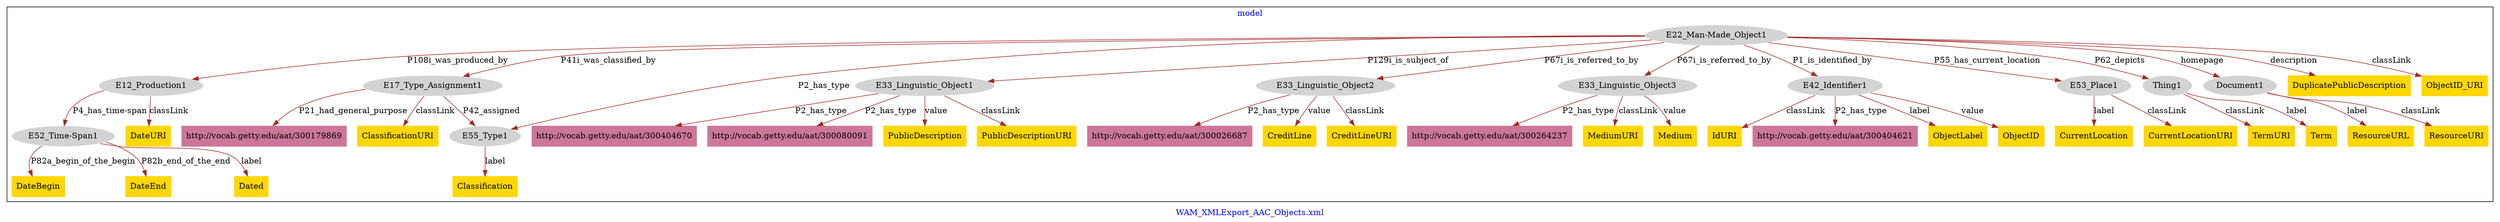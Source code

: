 digraph n0 {
fontcolor="blue"
remincross="true"
label="WAM_XMLExport_AAC_Objects.xml"
subgraph cluster {
label="model"
n2[style="filled",color="white",fillcolor="lightgray",label="E12_Production1"];
n3[style="filled",color="white",fillcolor="lightgray",label="E52_Time-Span1"];
n4[style="filled",color="white",fillcolor="lightgray",label="E17_Type_Assignment1"];
n5[style="filled",color="white",fillcolor="lightgray",label="E55_Type1"];
n6[style="filled",color="white",fillcolor="lightgray",label="E22_Man-Made_Object1"];
n7[style="filled",color="white",fillcolor="lightgray",label="E33_Linguistic_Object1"];
n8[style="filled",color="white",fillcolor="lightgray",label="E33_Linguistic_Object2"];
n9[style="filled",color="white",fillcolor="lightgray",label="E33_Linguistic_Object3"];
n10[style="filled",color="white",fillcolor="lightgray",label="E42_Identifier1"];
n11[style="filled",color="white",fillcolor="lightgray",label="E53_Place1"];
n12[style="filled",color="white",fillcolor="lightgray",label="Thing1"];
n13[style="filled",color="white",fillcolor="lightgray",label="Document1"];
n14[shape="plaintext",style="filled",fillcolor="gold",label="PublicDescription"];
n15[shape="plaintext",style="filled",fillcolor="gold",label="TermURI"];
n16[shape="plaintext",style="filled",fillcolor="gold",label="ResourceURL"];
n17[shape="plaintext",style="filled",fillcolor="gold",label="CreditLine"];
n18[shape="plaintext",style="filled",fillcolor="gold",label="ClassificationURI"];
n19[shape="plaintext",style="filled",fillcolor="gold",label="Dated"];
n20[shape="plaintext",style="filled",fillcolor="gold",label="DateURI"];
n21[shape="plaintext",style="filled",fillcolor="gold",label="CurrentLocation"];
n22[shape="plaintext",style="filled",fillcolor="gold",label="MediumURI"];
n23[shape="plaintext",style="filled",fillcolor="gold",label="Medium"];
n24[shape="plaintext",style="filled",fillcolor="gold",label="Term"];
n25[shape="plaintext",style="filled",fillcolor="gold",label="DateBegin"];
n26[shape="plaintext",style="filled",fillcolor="gold",label="ObjectLabel"];
n27[shape="plaintext",style="filled",fillcolor="gold",label="DuplicatePublicDescription"];
n28[shape="plaintext",style="filled",fillcolor="gold",label="CurrentLocationURI"];
n29[shape="plaintext",style="filled",fillcolor="gold",label="ObjectID"];
n30[shape="plaintext",style="filled",fillcolor="gold",label="CreditLineURI"];
n31[shape="plaintext",style="filled",fillcolor="gold",label="DateEnd"];
n32[shape="plaintext",style="filled",fillcolor="gold",label="ObjectID_URI"];
n33[shape="plaintext",style="filled",fillcolor="gold",label="IdURI"];
n34[shape="plaintext",style="filled",fillcolor="gold",label="PublicDescriptionURI"];
n35[shape="plaintext",style="filled",fillcolor="gold",label="Classification"];
n36[shape="plaintext",style="filled",fillcolor="gold",label="ResourceURI"];
n37[shape="plaintext",style="filled",fillcolor="#CC7799",label="http://vocab.getty.edu/aat/300404621"];
n38[shape="plaintext",style="filled",fillcolor="#CC7799",label="http://vocab.getty.edu/aat/300179869"];
n39[shape="plaintext",style="filled",fillcolor="#CC7799",label="http://vocab.getty.edu/aat/300026687"];
n40[shape="plaintext",style="filled",fillcolor="#CC7799",label="http://vocab.getty.edu/aat/300404670"];
n41[shape="plaintext",style="filled",fillcolor="#CC7799",label="http://vocab.getty.edu/aat/300080091"];
n42[shape="plaintext",style="filled",fillcolor="#CC7799",label="http://vocab.getty.edu/aat/300264237"];
}
n2 -> n3[color="brown",fontcolor="black",label="P4_has_time-span"]
n4 -> n5[color="brown",fontcolor="black",label="P42_assigned"]
n6 -> n2[color="brown",fontcolor="black",label="P108i_was_produced_by"]
n6 -> n4[color="brown",fontcolor="black",label="P41i_was_classified_by"]
n6 -> n7[color="brown",fontcolor="black",label="P129i_is_subject_of"]
n6 -> n8[color="brown",fontcolor="black",label="P67i_is_referred_to_by"]
n6 -> n9[color="brown",fontcolor="black",label="P67i_is_referred_to_by"]
n6 -> n10[color="brown",fontcolor="black",label="P1_is_identified_by"]
n6 -> n11[color="brown",fontcolor="black",label="P55_has_current_location"]
n6 -> n12[color="brown",fontcolor="black",label="P62_depicts"]
n6 -> n13[color="brown",fontcolor="black",label="homepage"]
n7 -> n14[color="brown",fontcolor="black",label="value"]
n12 -> n15[color="brown",fontcolor="black",label="classLink"]
n13 -> n16[color="brown",fontcolor="black",label="label"]
n8 -> n17[color="brown",fontcolor="black",label="value"]
n4 -> n18[color="brown",fontcolor="black",label="classLink"]
n3 -> n19[color="brown",fontcolor="black",label="label"]
n2 -> n20[color="brown",fontcolor="black",label="classLink"]
n11 -> n21[color="brown",fontcolor="black",label="label"]
n9 -> n22[color="brown",fontcolor="black",label="classLink"]
n9 -> n23[color="brown",fontcolor="black",label="value"]
n12 -> n24[color="brown",fontcolor="black",label="label"]
n3 -> n25[color="brown",fontcolor="black",label="P82a_begin_of_the_begin"]
n10 -> n26[color="brown",fontcolor="black",label="label"]
n6 -> n27[color="brown",fontcolor="black",label="description"]
n11 -> n28[color="brown",fontcolor="black",label="classLink"]
n10 -> n29[color="brown",fontcolor="black",label="value"]
n8 -> n30[color="brown",fontcolor="black",label="classLink"]
n3 -> n31[color="brown",fontcolor="black",label="P82b_end_of_the_end"]
n6 -> n32[color="brown",fontcolor="black",label="classLink"]
n10 -> n33[color="brown",fontcolor="black",label="classLink"]
n7 -> n34[color="brown",fontcolor="black",label="classLink"]
n5 -> n35[color="brown",fontcolor="black",label="label"]
n13 -> n36[color="brown",fontcolor="black",label="classLink"]
n6 -> n5[color="brown",fontcolor="black",label="P2_has_type"]
n10 -> n37[color="brown",fontcolor="black",label="P2_has_type"]
n4 -> n38[color="brown",fontcolor="black",label="P21_had_general_purpose"]
n8 -> n39[color="brown",fontcolor="black",label="P2_has_type"]
n7 -> n40[color="brown",fontcolor="black",label="P2_has_type"]
n7 -> n41[color="brown",fontcolor="black",label="P2_has_type"]
n9 -> n42[color="brown",fontcolor="black",label="P2_has_type"]
}
